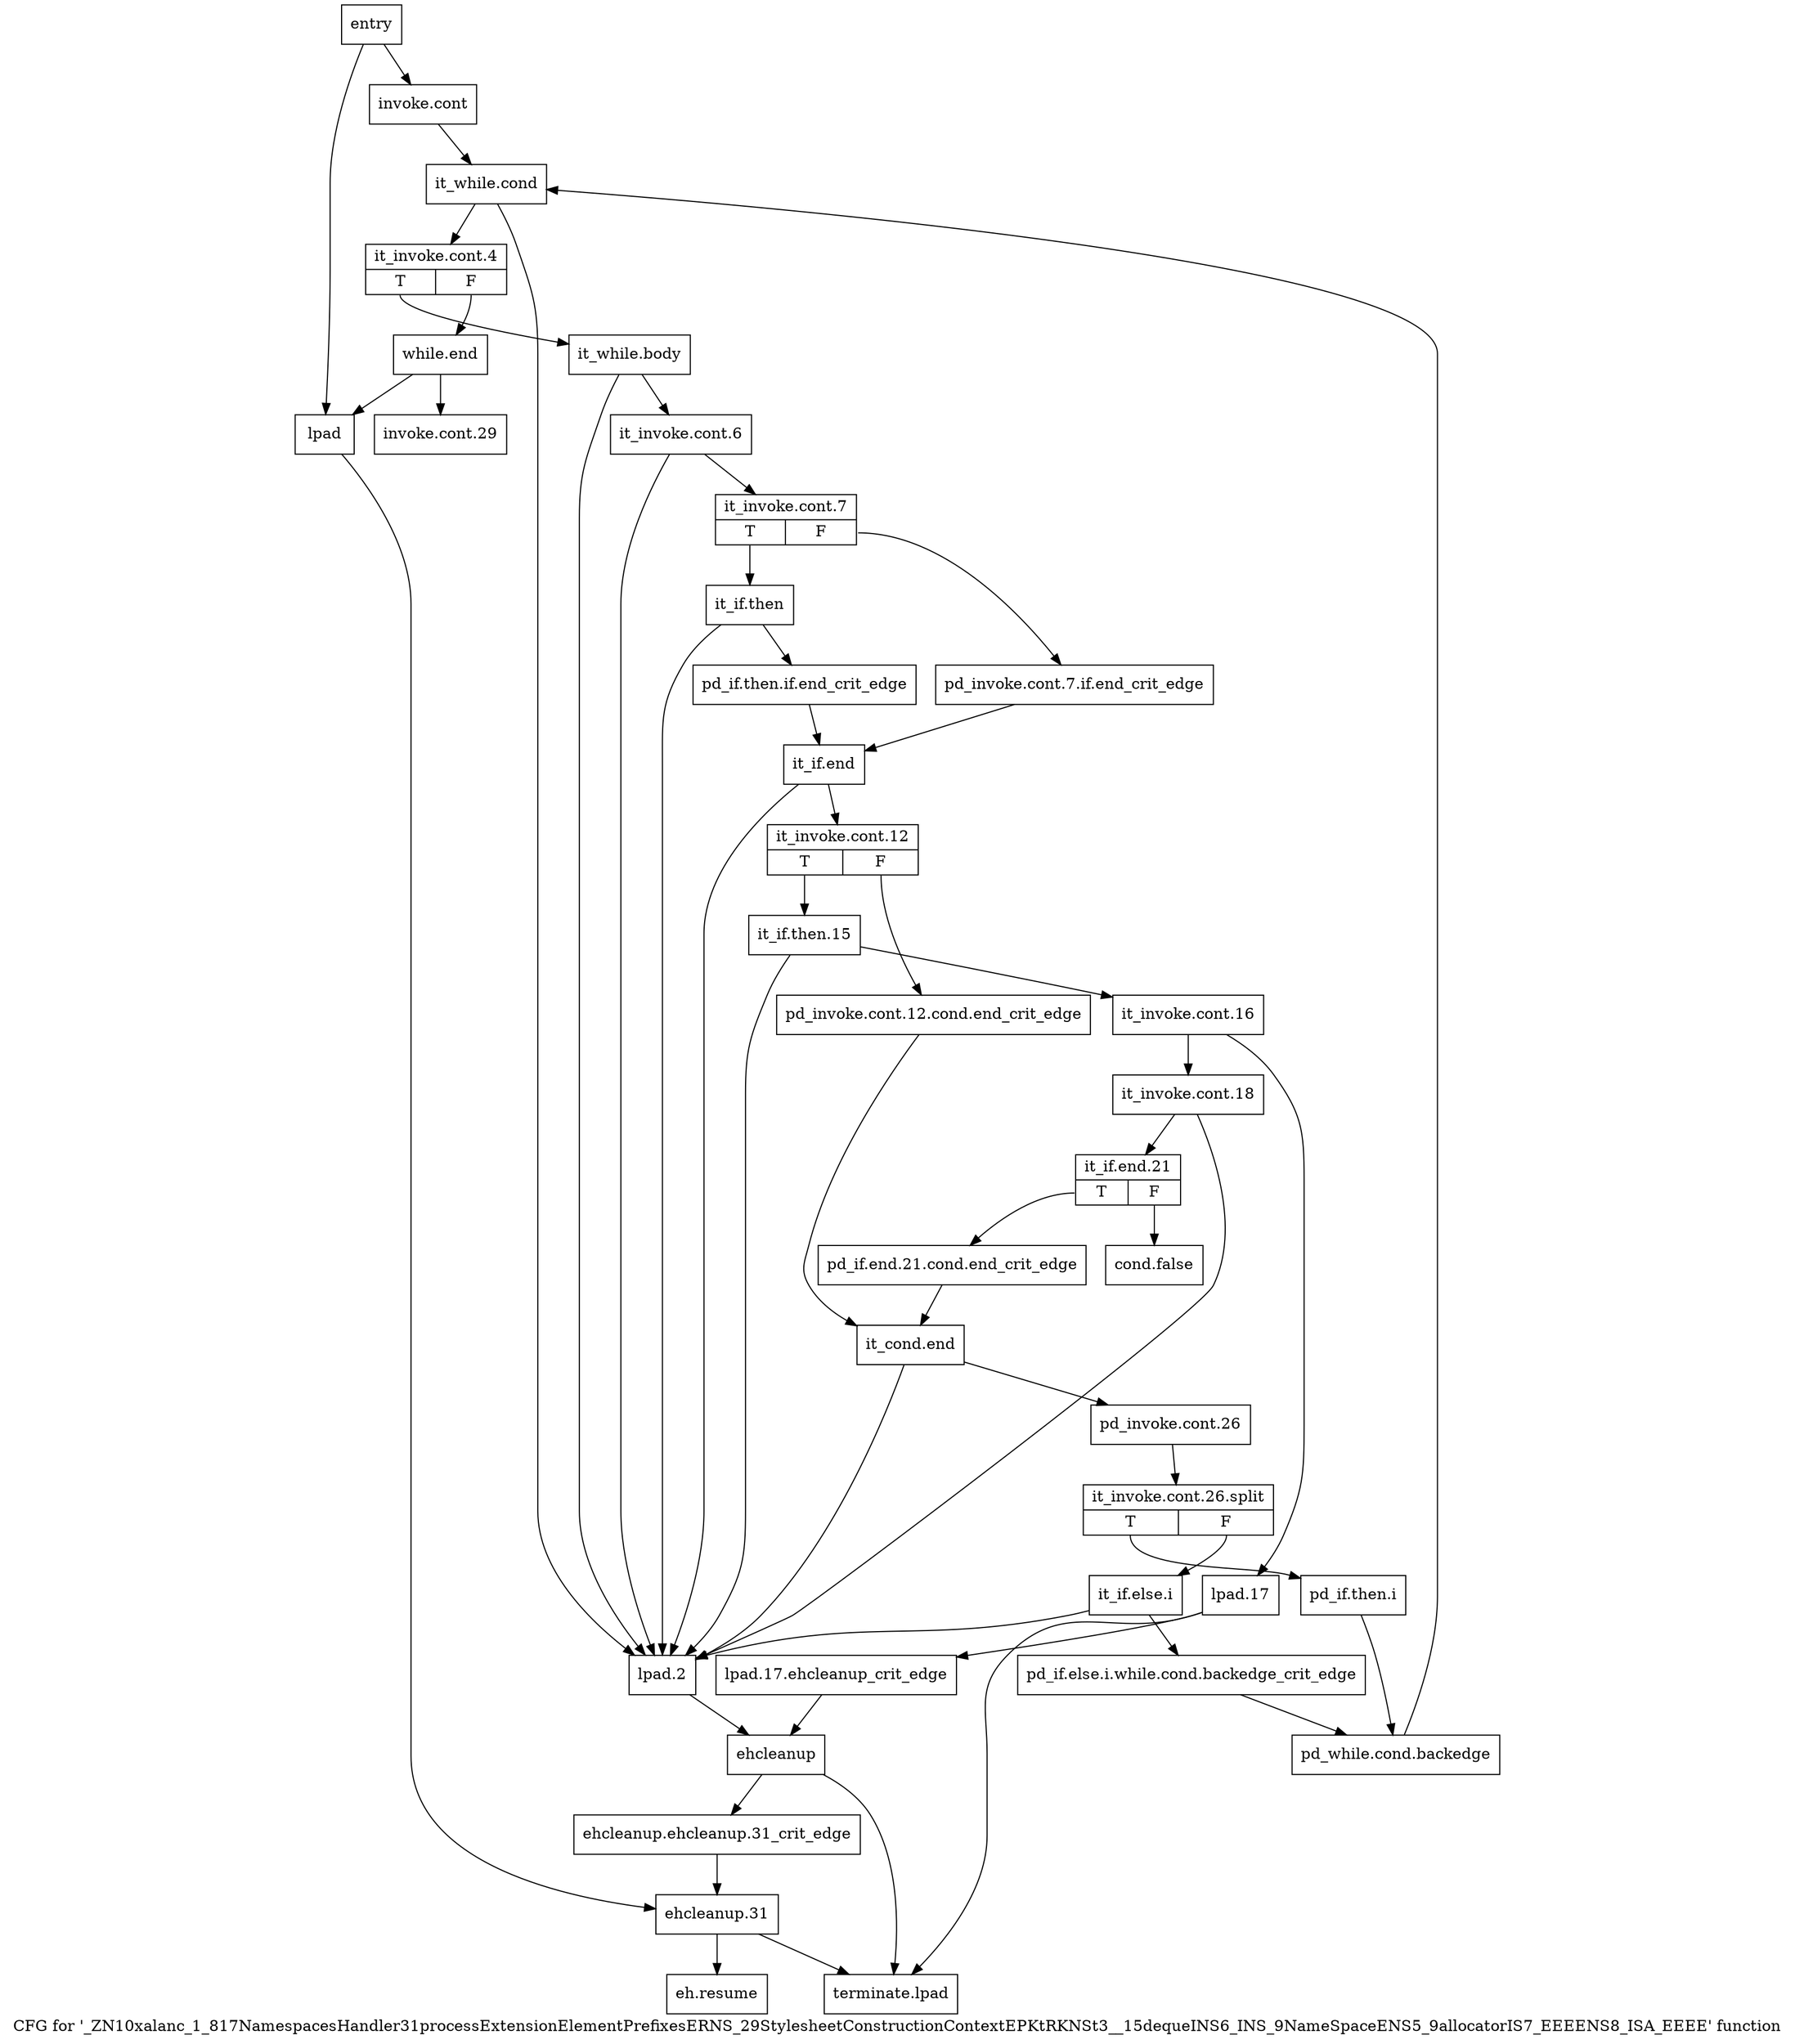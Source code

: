 digraph "CFG for '_ZN10xalanc_1_817NamespacesHandler31processExtensionElementPrefixesERNS_29StylesheetConstructionContextEPKtRKNSt3__15dequeINS6_INS_9NameSpaceENS5_9allocatorIS7_EEEENS8_ISA_EEEE' function" {
	label="CFG for '_ZN10xalanc_1_817NamespacesHandler31processExtensionElementPrefixesERNS_29StylesheetConstructionContextEPKtRKNSt3__15dequeINS6_INS_9NameSpaceENS5_9allocatorIS7_EEEENS8_ISA_EEEE' function";

	Node0x7543850 [shape=record,label="{entry}"];
	Node0x7543850 -> Node0x75438a0;
	Node0x7543850 -> Node0x7543b70;
	Node0x75438a0 [shape=record,label="{invoke.cont}"];
	Node0x75438a0 -> Node0x75438f0;
	Node0x75438f0 [shape=record,label="{it_while.cond}"];
	Node0x75438f0 -> Node0x7543940;
	Node0x75438f0 -> Node0x7543bc0;
	Node0x7543940 [shape=record,label="{it_invoke.cont.4|{<s0>T|<s1>F}}"];
	Node0x7543940:s0 -> Node0x7543990;
	Node0x7543940:s1 -> Node0x7544160;
	Node0x7543990 [shape=record,label="{it_while.body}"];
	Node0x7543990 -> Node0x75439e0;
	Node0x7543990 -> Node0x7543bc0;
	Node0x75439e0 [shape=record,label="{it_invoke.cont.6}"];
	Node0x75439e0 -> Node0x7543a30;
	Node0x75439e0 -> Node0x7543bc0;
	Node0x7543a30 [shape=record,label="{it_invoke.cont.7|{<s0>T|<s1>F}}"];
	Node0x7543a30:s0 -> Node0x7543ad0;
	Node0x7543a30:s1 -> Node0x7543a80;
	Node0x7543a80 [shape=record,label="{pd_invoke.cont.7.if.end_crit_edge}"];
	Node0x7543a80 -> Node0x7543c10;
	Node0x7543ad0 [shape=record,label="{it_if.then}"];
	Node0x7543ad0 -> Node0x7543b20;
	Node0x7543ad0 -> Node0x7543bc0;
	Node0x7543b20 [shape=record,label="{pd_if.then.if.end_crit_edge}"];
	Node0x7543b20 -> Node0x7543c10;
	Node0x7543b70 [shape=record,label="{lpad}"];
	Node0x7543b70 -> Node0x75442a0;
	Node0x7543bc0 [shape=record,label="{lpad.2}"];
	Node0x7543bc0 -> Node0x7544200;
	Node0x7543c10 [shape=record,label="{it_if.end}"];
	Node0x7543c10 -> Node0x7543c60;
	Node0x7543c10 -> Node0x7543bc0;
	Node0x7543c60 [shape=record,label="{it_invoke.cont.12|{<s0>T|<s1>F}}"];
	Node0x7543c60:s0 -> Node0x7543d00;
	Node0x7543c60:s1 -> Node0x7543cb0;
	Node0x7543cb0 [shape=record,label="{pd_invoke.cont.12.cond.end_crit_edge}"];
	Node0x7543cb0 -> Node0x7543f80;
	Node0x7543d00 [shape=record,label="{it_if.then.15}"];
	Node0x7543d00 -> Node0x7543d50;
	Node0x7543d00 -> Node0x7543bc0;
	Node0x7543d50 [shape=record,label="{it_invoke.cont.16}"];
	Node0x7543d50 -> Node0x7543da0;
	Node0x7543d50 -> Node0x7543df0;
	Node0x7543da0 [shape=record,label="{it_invoke.cont.18}"];
	Node0x7543da0 -> Node0x7543e90;
	Node0x7543da0 -> Node0x7543bc0;
	Node0x7543df0 [shape=record,label="{lpad.17}"];
	Node0x7543df0 -> Node0x7543e40;
	Node0x7543df0 -> Node0x7544340;
	Node0x7543e40 [shape=record,label="{lpad.17.ehcleanup_crit_edge}"];
	Node0x7543e40 -> Node0x7544200;
	Node0x7543e90 [shape=record,label="{it_if.end.21|{<s0>T|<s1>F}}"];
	Node0x7543e90:s0 -> Node0x7543ee0;
	Node0x7543e90:s1 -> Node0x7543f30;
	Node0x7543ee0 [shape=record,label="{pd_if.end.21.cond.end_crit_edge}"];
	Node0x7543ee0 -> Node0x7543f80;
	Node0x7543f30 [shape=record,label="{cond.false}"];
	Node0x7543f80 [shape=record,label="{it_cond.end}"];
	Node0x7543f80 -> Node0x7543fd0;
	Node0x7543f80 -> Node0x7543bc0;
	Node0x7543fd0 [shape=record,label="{pd_invoke.cont.26}"];
	Node0x7543fd0 -> Node0xc0ec6c0;
	Node0xc0ec6c0 [shape=record,label="{it_invoke.cont.26.split|{<s0>T|<s1>F}}"];
	Node0xc0ec6c0:s0 -> Node0x7544020;
	Node0xc0ec6c0:s1 -> Node0x75440c0;
	Node0x7544020 [shape=record,label="{pd_if.then.i}"];
	Node0x7544020 -> Node0x7544070;
	Node0x7544070 [shape=record,label="{pd_while.cond.backedge}"];
	Node0x7544070 -> Node0x75438f0;
	Node0x75440c0 [shape=record,label="{it_if.else.i}"];
	Node0x75440c0 -> Node0x7544110;
	Node0x75440c0 -> Node0x7543bc0;
	Node0x7544110 [shape=record,label="{pd_if.else.i.while.cond.backedge_crit_edge}"];
	Node0x7544110 -> Node0x7544070;
	Node0x7544160 [shape=record,label="{while.end}"];
	Node0x7544160 -> Node0x75441b0;
	Node0x7544160 -> Node0x7543b70;
	Node0x75441b0 [shape=record,label="{invoke.cont.29}"];
	Node0x7544200 [shape=record,label="{ehcleanup}"];
	Node0x7544200 -> Node0x7544250;
	Node0x7544200 -> Node0x7544340;
	Node0x7544250 [shape=record,label="{ehcleanup.ehcleanup.31_crit_edge}"];
	Node0x7544250 -> Node0x75442a0;
	Node0x75442a0 [shape=record,label="{ehcleanup.31}"];
	Node0x75442a0 -> Node0x75442f0;
	Node0x75442a0 -> Node0x7544340;
	Node0x75442f0 [shape=record,label="{eh.resume}"];
	Node0x7544340 [shape=record,label="{terminate.lpad}"];
}
